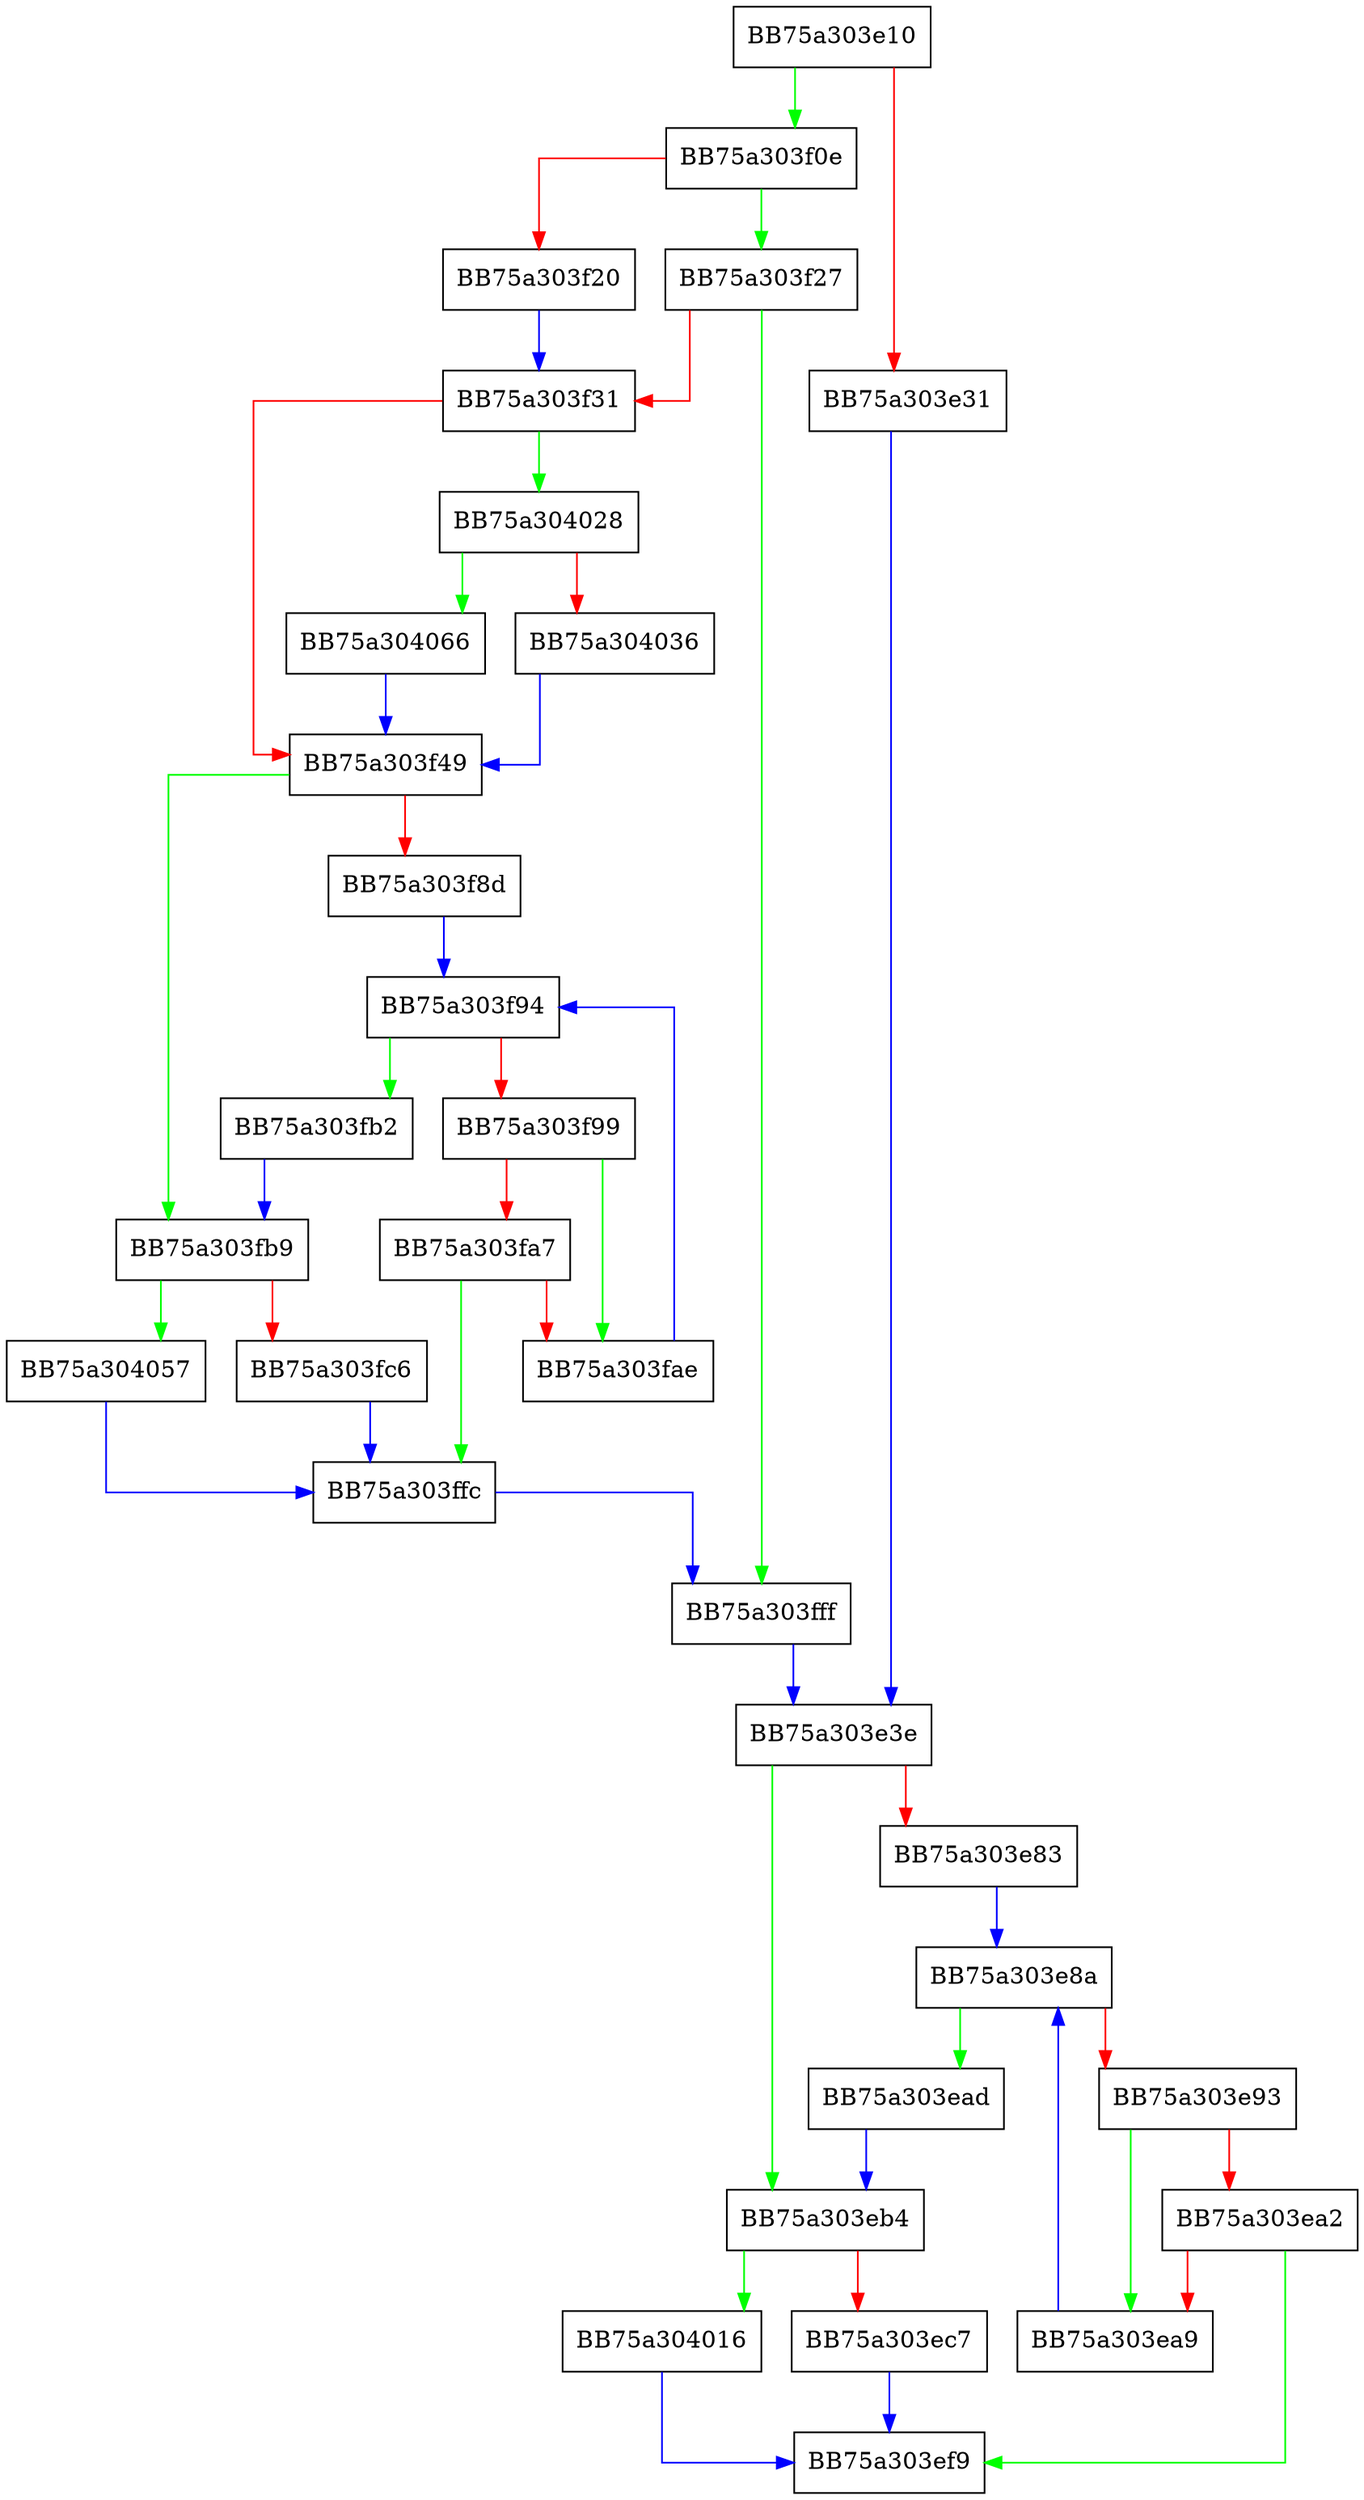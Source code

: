 digraph msil_get_isum3_op {
  node [shape="box"];
  graph [splines=ortho];
  BB75a303e10 -> BB75a303f0e [color="green"];
  BB75a303e10 -> BB75a303e31 [color="red"];
  BB75a303e31 -> BB75a303e3e [color="blue"];
  BB75a303e3e -> BB75a303eb4 [color="green"];
  BB75a303e3e -> BB75a303e83 [color="red"];
  BB75a303e83 -> BB75a303e8a [color="blue"];
  BB75a303e8a -> BB75a303ead [color="green"];
  BB75a303e8a -> BB75a303e93 [color="red"];
  BB75a303e93 -> BB75a303ea9 [color="green"];
  BB75a303e93 -> BB75a303ea2 [color="red"];
  BB75a303ea2 -> BB75a303ef9 [color="green"];
  BB75a303ea2 -> BB75a303ea9 [color="red"];
  BB75a303ea9 -> BB75a303e8a [color="blue"];
  BB75a303ead -> BB75a303eb4 [color="blue"];
  BB75a303eb4 -> BB75a304016 [color="green"];
  BB75a303eb4 -> BB75a303ec7 [color="red"];
  BB75a303ec7 -> BB75a303ef9 [color="blue"];
  BB75a303f0e -> BB75a303f27 [color="green"];
  BB75a303f0e -> BB75a303f20 [color="red"];
  BB75a303f20 -> BB75a303f31 [color="blue"];
  BB75a303f27 -> BB75a303fff [color="green"];
  BB75a303f27 -> BB75a303f31 [color="red"];
  BB75a303f31 -> BB75a304028 [color="green"];
  BB75a303f31 -> BB75a303f49 [color="red"];
  BB75a303f49 -> BB75a303fb9 [color="green"];
  BB75a303f49 -> BB75a303f8d [color="red"];
  BB75a303f8d -> BB75a303f94 [color="blue"];
  BB75a303f94 -> BB75a303fb2 [color="green"];
  BB75a303f94 -> BB75a303f99 [color="red"];
  BB75a303f99 -> BB75a303fae [color="green"];
  BB75a303f99 -> BB75a303fa7 [color="red"];
  BB75a303fa7 -> BB75a303ffc [color="green"];
  BB75a303fa7 -> BB75a303fae [color="red"];
  BB75a303fae -> BB75a303f94 [color="blue"];
  BB75a303fb2 -> BB75a303fb9 [color="blue"];
  BB75a303fb9 -> BB75a304057 [color="green"];
  BB75a303fb9 -> BB75a303fc6 [color="red"];
  BB75a303fc6 -> BB75a303ffc [color="blue"];
  BB75a303ffc -> BB75a303fff [color="blue"];
  BB75a303fff -> BB75a303e3e [color="blue"];
  BB75a304016 -> BB75a303ef9 [color="blue"];
  BB75a304028 -> BB75a304066 [color="green"];
  BB75a304028 -> BB75a304036 [color="red"];
  BB75a304036 -> BB75a303f49 [color="blue"];
  BB75a304057 -> BB75a303ffc [color="blue"];
  BB75a304066 -> BB75a303f49 [color="blue"];
}